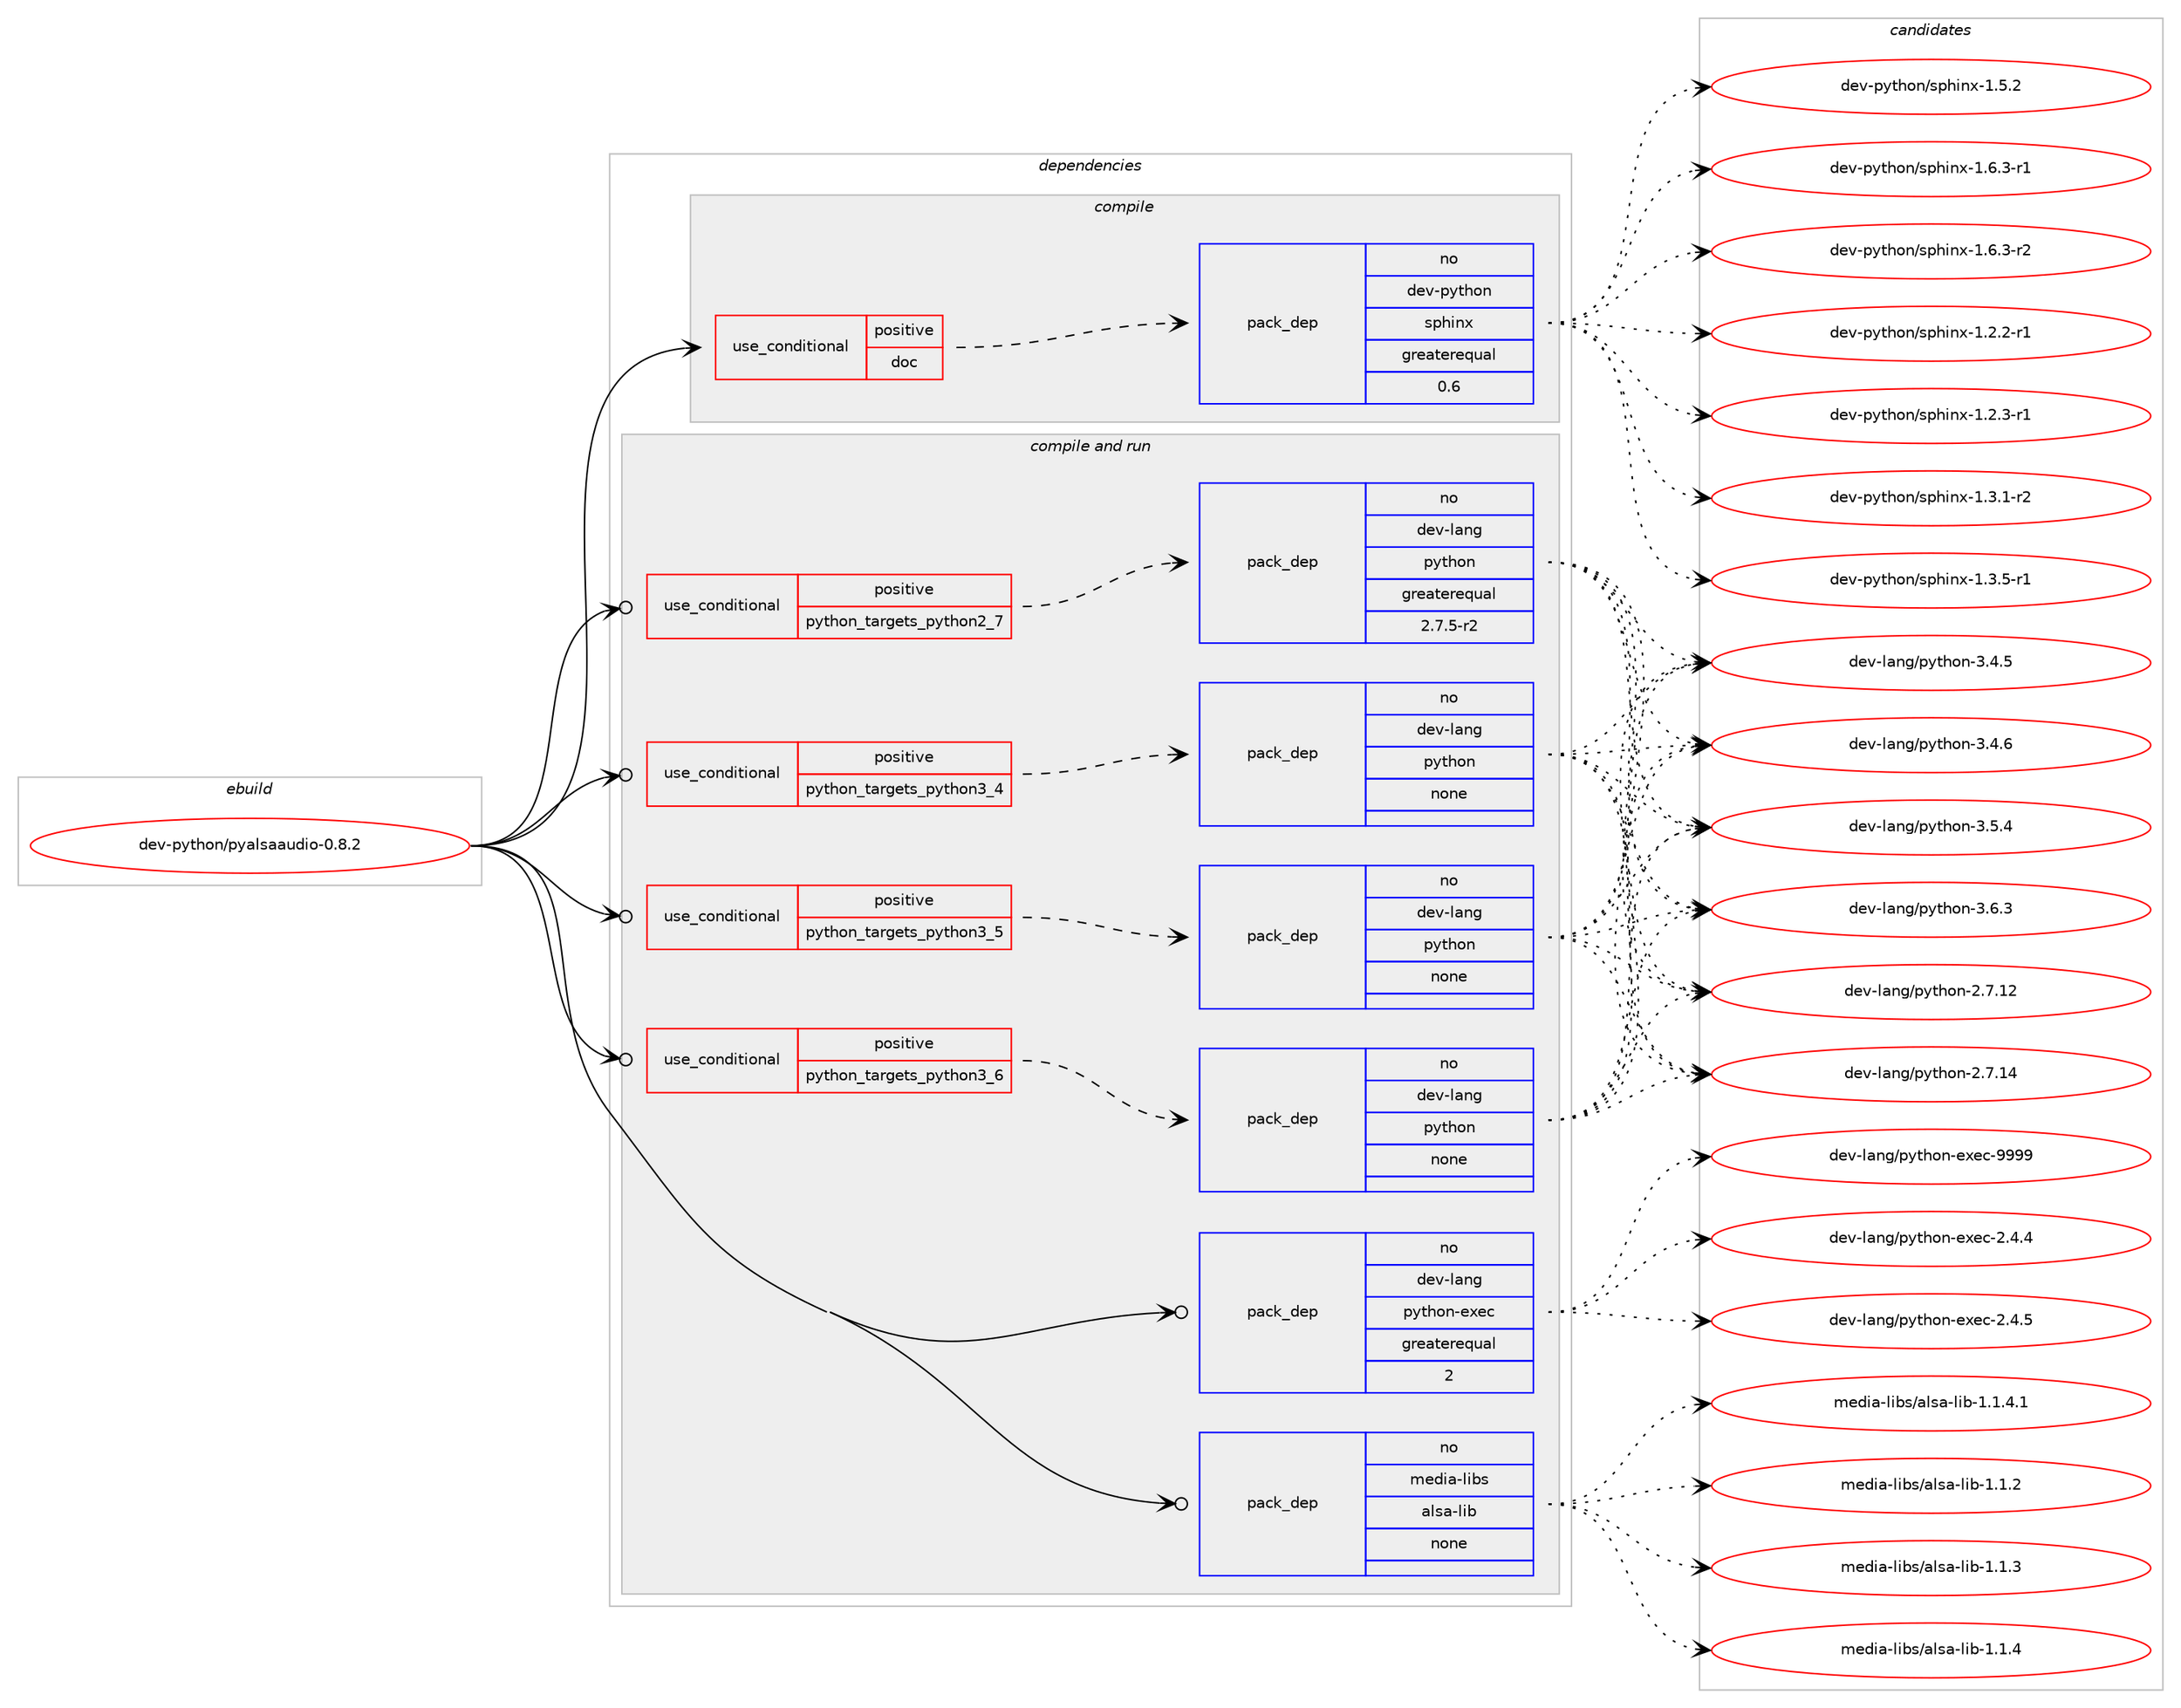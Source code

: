 digraph prolog {

# *************
# Graph options
# *************

newrank=true;
concentrate=true;
compound=true;
graph [rankdir=LR,fontname=Helvetica,fontsize=10,ranksep=1.5];#, ranksep=2.5, nodesep=0.2];
edge  [arrowhead=vee];
node  [fontname=Helvetica,fontsize=10];

# **********
# The ebuild
# **********

subgraph cluster_leftcol {
color=gray;
rank=same;
label=<<i>ebuild</i>>;
id [label="dev-python/pyalsaaudio-0.8.2", color=red, width=4, href="../dev-python/pyalsaaudio-0.8.2.svg"];
}

# ****************
# The dependencies
# ****************

subgraph cluster_midcol {
color=gray;
label=<<i>dependencies</i>>;
subgraph cluster_compile {
fillcolor="#eeeeee";
style=filled;
label=<<i>compile</i>>;
subgraph cond37844 {
dependency174690 [label=<<TABLE BORDER="0" CELLBORDER="1" CELLSPACING="0" CELLPADDING="4"><TR><TD ROWSPAN="3" CELLPADDING="10">use_conditional</TD></TR><TR><TD>positive</TD></TR><TR><TD>doc</TD></TR></TABLE>>, shape=none, color=red];
subgraph pack132937 {
dependency174691 [label=<<TABLE BORDER="0" CELLBORDER="1" CELLSPACING="0" CELLPADDING="4" WIDTH="220"><TR><TD ROWSPAN="6" CELLPADDING="30">pack_dep</TD></TR><TR><TD WIDTH="110">no</TD></TR><TR><TD>dev-python</TD></TR><TR><TD>sphinx</TD></TR><TR><TD>greaterequal</TD></TR><TR><TD>0.6</TD></TR></TABLE>>, shape=none, color=blue];
}
dependency174690:e -> dependency174691:w [weight=20,style="dashed",arrowhead="vee"];
}
id:e -> dependency174690:w [weight=20,style="solid",arrowhead="vee"];
}
subgraph cluster_compileandrun {
fillcolor="#eeeeee";
style=filled;
label=<<i>compile and run</i>>;
subgraph cond37845 {
dependency174692 [label=<<TABLE BORDER="0" CELLBORDER="1" CELLSPACING="0" CELLPADDING="4"><TR><TD ROWSPAN="3" CELLPADDING="10">use_conditional</TD></TR><TR><TD>positive</TD></TR><TR><TD>python_targets_python2_7</TD></TR></TABLE>>, shape=none, color=red];
subgraph pack132938 {
dependency174693 [label=<<TABLE BORDER="0" CELLBORDER="1" CELLSPACING="0" CELLPADDING="4" WIDTH="220"><TR><TD ROWSPAN="6" CELLPADDING="30">pack_dep</TD></TR><TR><TD WIDTH="110">no</TD></TR><TR><TD>dev-lang</TD></TR><TR><TD>python</TD></TR><TR><TD>greaterequal</TD></TR><TR><TD>2.7.5-r2</TD></TR></TABLE>>, shape=none, color=blue];
}
dependency174692:e -> dependency174693:w [weight=20,style="dashed",arrowhead="vee"];
}
id:e -> dependency174692:w [weight=20,style="solid",arrowhead="odotvee"];
subgraph cond37846 {
dependency174694 [label=<<TABLE BORDER="0" CELLBORDER="1" CELLSPACING="0" CELLPADDING="4"><TR><TD ROWSPAN="3" CELLPADDING="10">use_conditional</TD></TR><TR><TD>positive</TD></TR><TR><TD>python_targets_python3_4</TD></TR></TABLE>>, shape=none, color=red];
subgraph pack132939 {
dependency174695 [label=<<TABLE BORDER="0" CELLBORDER="1" CELLSPACING="0" CELLPADDING="4" WIDTH="220"><TR><TD ROWSPAN="6" CELLPADDING="30">pack_dep</TD></TR><TR><TD WIDTH="110">no</TD></TR><TR><TD>dev-lang</TD></TR><TR><TD>python</TD></TR><TR><TD>none</TD></TR><TR><TD></TD></TR></TABLE>>, shape=none, color=blue];
}
dependency174694:e -> dependency174695:w [weight=20,style="dashed",arrowhead="vee"];
}
id:e -> dependency174694:w [weight=20,style="solid",arrowhead="odotvee"];
subgraph cond37847 {
dependency174696 [label=<<TABLE BORDER="0" CELLBORDER="1" CELLSPACING="0" CELLPADDING="4"><TR><TD ROWSPAN="3" CELLPADDING="10">use_conditional</TD></TR><TR><TD>positive</TD></TR><TR><TD>python_targets_python3_5</TD></TR></TABLE>>, shape=none, color=red];
subgraph pack132940 {
dependency174697 [label=<<TABLE BORDER="0" CELLBORDER="1" CELLSPACING="0" CELLPADDING="4" WIDTH="220"><TR><TD ROWSPAN="6" CELLPADDING="30">pack_dep</TD></TR><TR><TD WIDTH="110">no</TD></TR><TR><TD>dev-lang</TD></TR><TR><TD>python</TD></TR><TR><TD>none</TD></TR><TR><TD></TD></TR></TABLE>>, shape=none, color=blue];
}
dependency174696:e -> dependency174697:w [weight=20,style="dashed",arrowhead="vee"];
}
id:e -> dependency174696:w [weight=20,style="solid",arrowhead="odotvee"];
subgraph cond37848 {
dependency174698 [label=<<TABLE BORDER="0" CELLBORDER="1" CELLSPACING="0" CELLPADDING="4"><TR><TD ROWSPAN="3" CELLPADDING="10">use_conditional</TD></TR><TR><TD>positive</TD></TR><TR><TD>python_targets_python3_6</TD></TR></TABLE>>, shape=none, color=red];
subgraph pack132941 {
dependency174699 [label=<<TABLE BORDER="0" CELLBORDER="1" CELLSPACING="0" CELLPADDING="4" WIDTH="220"><TR><TD ROWSPAN="6" CELLPADDING="30">pack_dep</TD></TR><TR><TD WIDTH="110">no</TD></TR><TR><TD>dev-lang</TD></TR><TR><TD>python</TD></TR><TR><TD>none</TD></TR><TR><TD></TD></TR></TABLE>>, shape=none, color=blue];
}
dependency174698:e -> dependency174699:w [weight=20,style="dashed",arrowhead="vee"];
}
id:e -> dependency174698:w [weight=20,style="solid",arrowhead="odotvee"];
subgraph pack132942 {
dependency174700 [label=<<TABLE BORDER="0" CELLBORDER="1" CELLSPACING="0" CELLPADDING="4" WIDTH="220"><TR><TD ROWSPAN="6" CELLPADDING="30">pack_dep</TD></TR><TR><TD WIDTH="110">no</TD></TR><TR><TD>dev-lang</TD></TR><TR><TD>python-exec</TD></TR><TR><TD>greaterequal</TD></TR><TR><TD>2</TD></TR></TABLE>>, shape=none, color=blue];
}
id:e -> dependency174700:w [weight=20,style="solid",arrowhead="odotvee"];
subgraph pack132943 {
dependency174701 [label=<<TABLE BORDER="0" CELLBORDER="1" CELLSPACING="0" CELLPADDING="4" WIDTH="220"><TR><TD ROWSPAN="6" CELLPADDING="30">pack_dep</TD></TR><TR><TD WIDTH="110">no</TD></TR><TR><TD>media-libs</TD></TR><TR><TD>alsa-lib</TD></TR><TR><TD>none</TD></TR><TR><TD></TD></TR></TABLE>>, shape=none, color=blue];
}
id:e -> dependency174701:w [weight=20,style="solid",arrowhead="odotvee"];
}
subgraph cluster_run {
fillcolor="#eeeeee";
style=filled;
label=<<i>run</i>>;
}
}

# **************
# The candidates
# **************

subgraph cluster_choices {
rank=same;
color=gray;
label=<<i>candidates</i>>;

subgraph choice132937 {
color=black;
nodesep=1;
choice10010111845112121116104111110471151121041051101204549465046504511449 [label="dev-python/sphinx-1.2.2-r1", color=red, width=4,href="../dev-python/sphinx-1.2.2-r1.svg"];
choice10010111845112121116104111110471151121041051101204549465046514511449 [label="dev-python/sphinx-1.2.3-r1", color=red, width=4,href="../dev-python/sphinx-1.2.3-r1.svg"];
choice10010111845112121116104111110471151121041051101204549465146494511450 [label="dev-python/sphinx-1.3.1-r2", color=red, width=4,href="../dev-python/sphinx-1.3.1-r2.svg"];
choice10010111845112121116104111110471151121041051101204549465146534511449 [label="dev-python/sphinx-1.3.5-r1", color=red, width=4,href="../dev-python/sphinx-1.3.5-r1.svg"];
choice1001011184511212111610411111047115112104105110120454946534650 [label="dev-python/sphinx-1.5.2", color=red, width=4,href="../dev-python/sphinx-1.5.2.svg"];
choice10010111845112121116104111110471151121041051101204549465446514511449 [label="dev-python/sphinx-1.6.3-r1", color=red, width=4,href="../dev-python/sphinx-1.6.3-r1.svg"];
choice10010111845112121116104111110471151121041051101204549465446514511450 [label="dev-python/sphinx-1.6.3-r2", color=red, width=4,href="../dev-python/sphinx-1.6.3-r2.svg"];
dependency174691:e -> choice10010111845112121116104111110471151121041051101204549465046504511449:w [style=dotted,weight="100"];
dependency174691:e -> choice10010111845112121116104111110471151121041051101204549465046514511449:w [style=dotted,weight="100"];
dependency174691:e -> choice10010111845112121116104111110471151121041051101204549465146494511450:w [style=dotted,weight="100"];
dependency174691:e -> choice10010111845112121116104111110471151121041051101204549465146534511449:w [style=dotted,weight="100"];
dependency174691:e -> choice1001011184511212111610411111047115112104105110120454946534650:w [style=dotted,weight="100"];
dependency174691:e -> choice10010111845112121116104111110471151121041051101204549465446514511449:w [style=dotted,weight="100"];
dependency174691:e -> choice10010111845112121116104111110471151121041051101204549465446514511450:w [style=dotted,weight="100"];
}
subgraph choice132938 {
color=black;
nodesep=1;
choice10010111845108971101034711212111610411111045504655464950 [label="dev-lang/python-2.7.12", color=red, width=4,href="../dev-lang/python-2.7.12.svg"];
choice10010111845108971101034711212111610411111045504655464952 [label="dev-lang/python-2.7.14", color=red, width=4,href="../dev-lang/python-2.7.14.svg"];
choice100101118451089711010347112121116104111110455146524653 [label="dev-lang/python-3.4.5", color=red, width=4,href="../dev-lang/python-3.4.5.svg"];
choice100101118451089711010347112121116104111110455146524654 [label="dev-lang/python-3.4.6", color=red, width=4,href="../dev-lang/python-3.4.6.svg"];
choice100101118451089711010347112121116104111110455146534652 [label="dev-lang/python-3.5.4", color=red, width=4,href="../dev-lang/python-3.5.4.svg"];
choice100101118451089711010347112121116104111110455146544651 [label="dev-lang/python-3.6.3", color=red, width=4,href="../dev-lang/python-3.6.3.svg"];
dependency174693:e -> choice10010111845108971101034711212111610411111045504655464950:w [style=dotted,weight="100"];
dependency174693:e -> choice10010111845108971101034711212111610411111045504655464952:w [style=dotted,weight="100"];
dependency174693:e -> choice100101118451089711010347112121116104111110455146524653:w [style=dotted,weight="100"];
dependency174693:e -> choice100101118451089711010347112121116104111110455146524654:w [style=dotted,weight="100"];
dependency174693:e -> choice100101118451089711010347112121116104111110455146534652:w [style=dotted,weight="100"];
dependency174693:e -> choice100101118451089711010347112121116104111110455146544651:w [style=dotted,weight="100"];
}
subgraph choice132939 {
color=black;
nodesep=1;
choice10010111845108971101034711212111610411111045504655464950 [label="dev-lang/python-2.7.12", color=red, width=4,href="../dev-lang/python-2.7.12.svg"];
choice10010111845108971101034711212111610411111045504655464952 [label="dev-lang/python-2.7.14", color=red, width=4,href="../dev-lang/python-2.7.14.svg"];
choice100101118451089711010347112121116104111110455146524653 [label="dev-lang/python-3.4.5", color=red, width=4,href="../dev-lang/python-3.4.5.svg"];
choice100101118451089711010347112121116104111110455146524654 [label="dev-lang/python-3.4.6", color=red, width=4,href="../dev-lang/python-3.4.6.svg"];
choice100101118451089711010347112121116104111110455146534652 [label="dev-lang/python-3.5.4", color=red, width=4,href="../dev-lang/python-3.5.4.svg"];
choice100101118451089711010347112121116104111110455146544651 [label="dev-lang/python-3.6.3", color=red, width=4,href="../dev-lang/python-3.6.3.svg"];
dependency174695:e -> choice10010111845108971101034711212111610411111045504655464950:w [style=dotted,weight="100"];
dependency174695:e -> choice10010111845108971101034711212111610411111045504655464952:w [style=dotted,weight="100"];
dependency174695:e -> choice100101118451089711010347112121116104111110455146524653:w [style=dotted,weight="100"];
dependency174695:e -> choice100101118451089711010347112121116104111110455146524654:w [style=dotted,weight="100"];
dependency174695:e -> choice100101118451089711010347112121116104111110455146534652:w [style=dotted,weight="100"];
dependency174695:e -> choice100101118451089711010347112121116104111110455146544651:w [style=dotted,weight="100"];
}
subgraph choice132940 {
color=black;
nodesep=1;
choice10010111845108971101034711212111610411111045504655464950 [label="dev-lang/python-2.7.12", color=red, width=4,href="../dev-lang/python-2.7.12.svg"];
choice10010111845108971101034711212111610411111045504655464952 [label="dev-lang/python-2.7.14", color=red, width=4,href="../dev-lang/python-2.7.14.svg"];
choice100101118451089711010347112121116104111110455146524653 [label="dev-lang/python-3.4.5", color=red, width=4,href="../dev-lang/python-3.4.5.svg"];
choice100101118451089711010347112121116104111110455146524654 [label="dev-lang/python-3.4.6", color=red, width=4,href="../dev-lang/python-3.4.6.svg"];
choice100101118451089711010347112121116104111110455146534652 [label="dev-lang/python-3.5.4", color=red, width=4,href="../dev-lang/python-3.5.4.svg"];
choice100101118451089711010347112121116104111110455146544651 [label="dev-lang/python-3.6.3", color=red, width=4,href="../dev-lang/python-3.6.3.svg"];
dependency174697:e -> choice10010111845108971101034711212111610411111045504655464950:w [style=dotted,weight="100"];
dependency174697:e -> choice10010111845108971101034711212111610411111045504655464952:w [style=dotted,weight="100"];
dependency174697:e -> choice100101118451089711010347112121116104111110455146524653:w [style=dotted,weight="100"];
dependency174697:e -> choice100101118451089711010347112121116104111110455146524654:w [style=dotted,weight="100"];
dependency174697:e -> choice100101118451089711010347112121116104111110455146534652:w [style=dotted,weight="100"];
dependency174697:e -> choice100101118451089711010347112121116104111110455146544651:w [style=dotted,weight="100"];
}
subgraph choice132941 {
color=black;
nodesep=1;
choice10010111845108971101034711212111610411111045504655464950 [label="dev-lang/python-2.7.12", color=red, width=4,href="../dev-lang/python-2.7.12.svg"];
choice10010111845108971101034711212111610411111045504655464952 [label="dev-lang/python-2.7.14", color=red, width=4,href="../dev-lang/python-2.7.14.svg"];
choice100101118451089711010347112121116104111110455146524653 [label="dev-lang/python-3.4.5", color=red, width=4,href="../dev-lang/python-3.4.5.svg"];
choice100101118451089711010347112121116104111110455146524654 [label="dev-lang/python-3.4.6", color=red, width=4,href="../dev-lang/python-3.4.6.svg"];
choice100101118451089711010347112121116104111110455146534652 [label="dev-lang/python-3.5.4", color=red, width=4,href="../dev-lang/python-3.5.4.svg"];
choice100101118451089711010347112121116104111110455146544651 [label="dev-lang/python-3.6.3", color=red, width=4,href="../dev-lang/python-3.6.3.svg"];
dependency174699:e -> choice10010111845108971101034711212111610411111045504655464950:w [style=dotted,weight="100"];
dependency174699:e -> choice10010111845108971101034711212111610411111045504655464952:w [style=dotted,weight="100"];
dependency174699:e -> choice100101118451089711010347112121116104111110455146524653:w [style=dotted,weight="100"];
dependency174699:e -> choice100101118451089711010347112121116104111110455146524654:w [style=dotted,weight="100"];
dependency174699:e -> choice100101118451089711010347112121116104111110455146534652:w [style=dotted,weight="100"];
dependency174699:e -> choice100101118451089711010347112121116104111110455146544651:w [style=dotted,weight="100"];
}
subgraph choice132942 {
color=black;
nodesep=1;
choice1001011184510897110103471121211161041111104510112010199455046524652 [label="dev-lang/python-exec-2.4.4", color=red, width=4,href="../dev-lang/python-exec-2.4.4.svg"];
choice1001011184510897110103471121211161041111104510112010199455046524653 [label="dev-lang/python-exec-2.4.5", color=red, width=4,href="../dev-lang/python-exec-2.4.5.svg"];
choice10010111845108971101034711212111610411111045101120101994557575757 [label="dev-lang/python-exec-9999", color=red, width=4,href="../dev-lang/python-exec-9999.svg"];
dependency174700:e -> choice1001011184510897110103471121211161041111104510112010199455046524652:w [style=dotted,weight="100"];
dependency174700:e -> choice1001011184510897110103471121211161041111104510112010199455046524653:w [style=dotted,weight="100"];
dependency174700:e -> choice10010111845108971101034711212111610411111045101120101994557575757:w [style=dotted,weight="100"];
}
subgraph choice132943 {
color=black;
nodesep=1;
choice1091011001059745108105981154797108115974510810598454946494650 [label="media-libs/alsa-lib-1.1.2", color=red, width=4,href="../media-libs/alsa-lib-1.1.2.svg"];
choice1091011001059745108105981154797108115974510810598454946494651 [label="media-libs/alsa-lib-1.1.3", color=red, width=4,href="../media-libs/alsa-lib-1.1.3.svg"];
choice1091011001059745108105981154797108115974510810598454946494652 [label="media-libs/alsa-lib-1.1.4", color=red, width=4,href="../media-libs/alsa-lib-1.1.4.svg"];
choice10910110010597451081059811547971081159745108105984549464946524649 [label="media-libs/alsa-lib-1.1.4.1", color=red, width=4,href="../media-libs/alsa-lib-1.1.4.1.svg"];
dependency174701:e -> choice1091011001059745108105981154797108115974510810598454946494650:w [style=dotted,weight="100"];
dependency174701:e -> choice1091011001059745108105981154797108115974510810598454946494651:w [style=dotted,weight="100"];
dependency174701:e -> choice1091011001059745108105981154797108115974510810598454946494652:w [style=dotted,weight="100"];
dependency174701:e -> choice10910110010597451081059811547971081159745108105984549464946524649:w [style=dotted,weight="100"];
}
}

}
